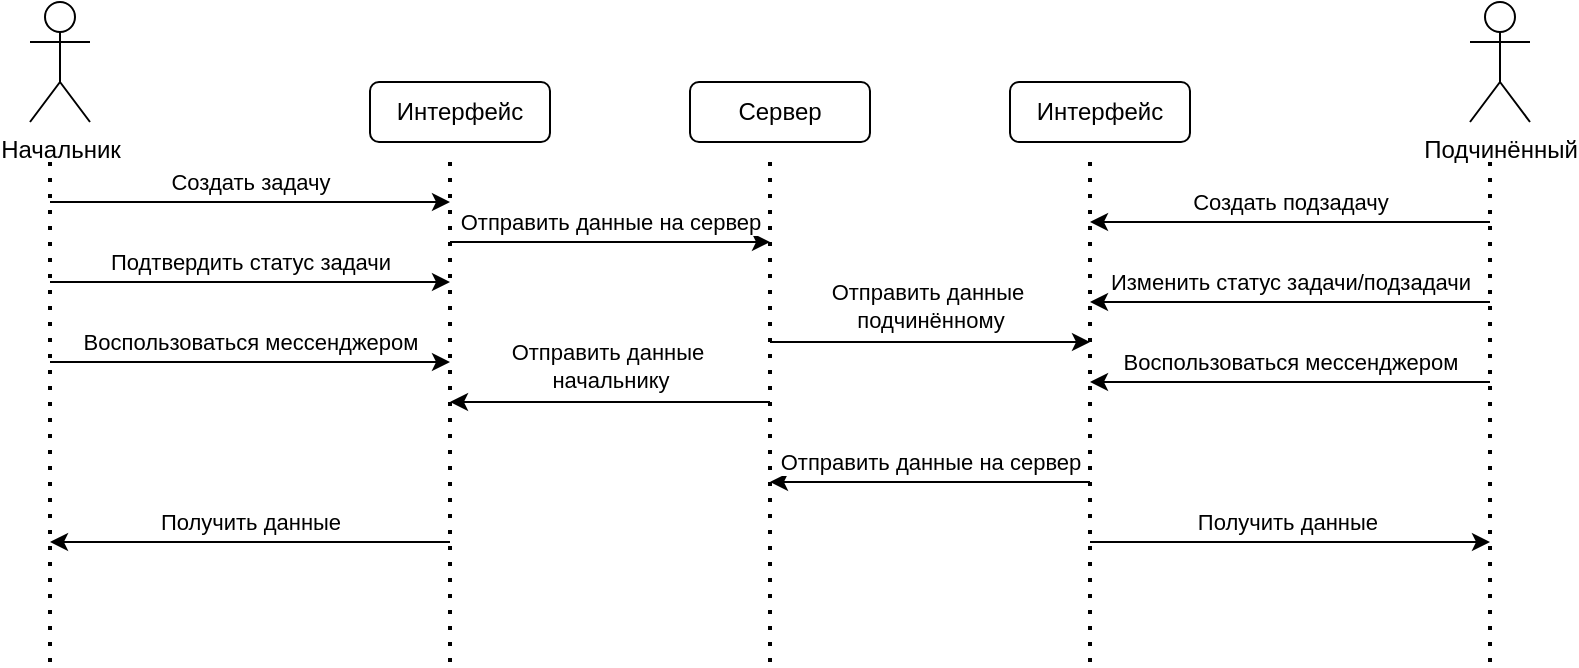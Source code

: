 <mxfile version="21.3.8" type="github">
  <diagram name="Страница 1" id="AUSzA4jaNJ3U6dv_mu85">
    <mxGraphModel dx="839" dy="477" grid="1" gridSize="10" guides="1" tooltips="1" connect="1" arrows="1" fold="1" page="1" pageScale="1" pageWidth="827" pageHeight="1169" math="0" shadow="0">
      <root>
        <mxCell id="0" />
        <mxCell id="1" parent="0" />
        <mxCell id="rDE-nPRSCjHXlMvJ-d7d-1" value="" style="endArrow=none;dashed=1;html=1;dashPattern=1 3;strokeWidth=2;rounded=0;" parent="1" edge="1">
          <mxGeometry width="50" height="50" relative="1" as="geometry">
            <mxPoint x="40" y="360" as="sourcePoint" />
            <mxPoint x="40" y="110" as="targetPoint" />
          </mxGeometry>
        </mxCell>
        <mxCell id="rDE-nPRSCjHXlMvJ-d7d-2" value="" style="endArrow=none;dashed=1;html=1;dashPattern=1 3;strokeWidth=2;rounded=0;" parent="1" edge="1">
          <mxGeometry width="50" height="50" relative="1" as="geometry">
            <mxPoint x="400" y="360" as="sourcePoint" />
            <mxPoint x="400" y="110" as="targetPoint" />
          </mxGeometry>
        </mxCell>
        <mxCell id="rDE-nPRSCjHXlMvJ-d7d-3" value="" style="endArrow=none;dashed=1;html=1;dashPattern=1 3;strokeWidth=2;rounded=0;" parent="1" edge="1">
          <mxGeometry width="50" height="50" relative="1" as="geometry">
            <mxPoint x="760" y="360" as="sourcePoint" />
            <mxPoint x="760" y="110" as="targetPoint" />
          </mxGeometry>
        </mxCell>
        <mxCell id="rDE-nPRSCjHXlMvJ-d7d-4" value="Начальник" style="shape=umlActor;verticalLabelPosition=bottom;verticalAlign=top;html=1;outlineConnect=0;" parent="1" vertex="1">
          <mxGeometry x="30" y="30" width="30" height="60" as="geometry" />
        </mxCell>
        <mxCell id="rDE-nPRSCjHXlMvJ-d7d-6" value="Подчинённый" style="shape=umlActor;verticalLabelPosition=bottom;verticalAlign=top;html=1;outlineConnect=0;" parent="1" vertex="1">
          <mxGeometry x="750" y="30" width="30" height="60" as="geometry" />
        </mxCell>
        <mxCell id="rDE-nPRSCjHXlMvJ-d7d-7" value="Сервер" style="rounded=1;whiteSpace=wrap;html=1;" parent="1" vertex="1">
          <mxGeometry x="360" y="70" width="90" height="30" as="geometry" />
        </mxCell>
        <mxCell id="rDE-nPRSCjHXlMvJ-d7d-8" value="" style="endArrow=classic;html=1;rounded=0;" parent="1" edge="1">
          <mxGeometry width="50" height="50" relative="1" as="geometry">
            <mxPoint x="40" y="130" as="sourcePoint" />
            <mxPoint x="240" y="130" as="targetPoint" />
          </mxGeometry>
        </mxCell>
        <mxCell id="rDE-nPRSCjHXlMvJ-d7d-9" value="Создать задачу" style="edgeLabel;html=1;align=center;verticalAlign=middle;resizable=0;points=[];" parent="rDE-nPRSCjHXlMvJ-d7d-8" vertex="1" connectable="0">
          <mxGeometry relative="1" as="geometry">
            <mxPoint y="-10" as="offset" />
          </mxGeometry>
        </mxCell>
        <mxCell id="rDE-nPRSCjHXlMvJ-d7d-10" value="" style="endArrow=classic;html=1;rounded=0;" parent="1" edge="1">
          <mxGeometry width="50" height="50" relative="1" as="geometry">
            <mxPoint x="40" y="170" as="sourcePoint" />
            <mxPoint x="240" y="170" as="targetPoint" />
          </mxGeometry>
        </mxCell>
        <mxCell id="rDE-nPRSCjHXlMvJ-d7d-11" value="Подтвердить статус задачи" style="edgeLabel;html=1;align=center;verticalAlign=middle;resizable=0;points=[];" parent="rDE-nPRSCjHXlMvJ-d7d-10" vertex="1" connectable="0">
          <mxGeometry relative="1" as="geometry">
            <mxPoint y="-10" as="offset" />
          </mxGeometry>
        </mxCell>
        <mxCell id="rDE-nPRSCjHXlMvJ-d7d-12" value="" style="endArrow=classic;html=1;rounded=0;" parent="1" edge="1">
          <mxGeometry width="50" height="50" relative="1" as="geometry">
            <mxPoint x="40" y="210" as="sourcePoint" />
            <mxPoint x="240" y="210" as="targetPoint" />
          </mxGeometry>
        </mxCell>
        <mxCell id="rDE-nPRSCjHXlMvJ-d7d-13" value="Воспользоваться мессенджером" style="edgeLabel;html=1;align=center;verticalAlign=middle;resizable=0;points=[];" parent="rDE-nPRSCjHXlMvJ-d7d-12" vertex="1" connectable="0">
          <mxGeometry relative="1" as="geometry">
            <mxPoint y="-10" as="offset" />
          </mxGeometry>
        </mxCell>
        <mxCell id="rDE-nPRSCjHXlMvJ-d7d-14" value="" style="endArrow=classic;html=1;rounded=0;" parent="1" edge="1">
          <mxGeometry width="50" height="50" relative="1" as="geometry">
            <mxPoint x="760" y="140" as="sourcePoint" />
            <mxPoint x="560" y="140" as="targetPoint" />
          </mxGeometry>
        </mxCell>
        <mxCell id="rDE-nPRSCjHXlMvJ-d7d-15" value="Создать подзадачу" style="edgeLabel;html=1;align=center;verticalAlign=middle;resizable=0;points=[];" parent="rDE-nPRSCjHXlMvJ-d7d-14" vertex="1" connectable="0">
          <mxGeometry relative="1" as="geometry">
            <mxPoint y="-10" as="offset" />
          </mxGeometry>
        </mxCell>
        <mxCell id="rDE-nPRSCjHXlMvJ-d7d-17" value="" style="endArrow=none;dashed=1;html=1;dashPattern=1 3;strokeWidth=2;rounded=0;" parent="1" edge="1">
          <mxGeometry width="50" height="50" relative="1" as="geometry">
            <mxPoint x="560" y="360" as="sourcePoint" />
            <mxPoint x="560" y="110" as="targetPoint" />
          </mxGeometry>
        </mxCell>
        <mxCell id="rDE-nPRSCjHXlMvJ-d7d-18" value="Интерфейс" style="rounded=1;whiteSpace=wrap;html=1;" parent="1" vertex="1">
          <mxGeometry x="520" y="70" width="90" height="30" as="geometry" />
        </mxCell>
        <mxCell id="rDE-nPRSCjHXlMvJ-d7d-19" value="" style="endArrow=none;dashed=1;html=1;dashPattern=1 3;strokeWidth=2;rounded=0;" parent="1" edge="1">
          <mxGeometry width="50" height="50" relative="1" as="geometry">
            <mxPoint x="240" y="360" as="sourcePoint" />
            <mxPoint x="240" y="110" as="targetPoint" />
          </mxGeometry>
        </mxCell>
        <mxCell id="rDE-nPRSCjHXlMvJ-d7d-20" value="Интерфейс" style="rounded=1;whiteSpace=wrap;html=1;" parent="1" vertex="1">
          <mxGeometry x="200" y="70" width="90" height="30" as="geometry" />
        </mxCell>
        <mxCell id="rDE-nPRSCjHXlMvJ-d7d-21" value="" style="endArrow=classic;html=1;rounded=0;" parent="1" edge="1">
          <mxGeometry width="50" height="50" relative="1" as="geometry">
            <mxPoint x="760" y="180" as="sourcePoint" />
            <mxPoint x="560" y="180" as="targetPoint" />
          </mxGeometry>
        </mxCell>
        <mxCell id="rDE-nPRSCjHXlMvJ-d7d-22" value="Изменить статус задачи/подзадачи" style="edgeLabel;html=1;align=center;verticalAlign=middle;resizable=0;points=[];" parent="rDE-nPRSCjHXlMvJ-d7d-21" vertex="1" connectable="0">
          <mxGeometry relative="1" as="geometry">
            <mxPoint y="-10" as="offset" />
          </mxGeometry>
        </mxCell>
        <mxCell id="rDE-nPRSCjHXlMvJ-d7d-24" value="" style="endArrow=classic;html=1;rounded=0;" parent="1" edge="1">
          <mxGeometry width="50" height="50" relative="1" as="geometry">
            <mxPoint x="760" y="220" as="sourcePoint" />
            <mxPoint x="560" y="220" as="targetPoint" />
          </mxGeometry>
        </mxCell>
        <mxCell id="rDE-nPRSCjHXlMvJ-d7d-25" value="Воспользоваться мессенджером" style="edgeLabel;html=1;align=center;verticalAlign=middle;resizable=0;points=[];" parent="rDE-nPRSCjHXlMvJ-d7d-24" vertex="1" connectable="0">
          <mxGeometry relative="1" as="geometry">
            <mxPoint y="-10" as="offset" />
          </mxGeometry>
        </mxCell>
        <mxCell id="rDE-nPRSCjHXlMvJ-d7d-27" value="" style="endArrow=classic;html=1;rounded=0;" parent="1" edge="1">
          <mxGeometry width="50" height="50" relative="1" as="geometry">
            <mxPoint x="240" y="150" as="sourcePoint" />
            <mxPoint x="400" y="150" as="targetPoint" />
          </mxGeometry>
        </mxCell>
        <mxCell id="rDE-nPRSCjHXlMvJ-d7d-28" value="Отправить данные на сервер" style="edgeLabel;html=1;align=center;verticalAlign=middle;resizable=0;points=[];" parent="rDE-nPRSCjHXlMvJ-d7d-27" vertex="1" connectable="0">
          <mxGeometry relative="1" as="geometry">
            <mxPoint y="-10" as="offset" />
          </mxGeometry>
        </mxCell>
        <mxCell id="rDE-nPRSCjHXlMvJ-d7d-29" value="" style="endArrow=classic;html=1;rounded=0;" parent="1" edge="1">
          <mxGeometry width="50" height="50" relative="1" as="geometry">
            <mxPoint x="400" y="200" as="sourcePoint" />
            <mxPoint x="560" y="200" as="targetPoint" />
          </mxGeometry>
        </mxCell>
        <mxCell id="rDE-nPRSCjHXlMvJ-d7d-30" value="Отправить данные&amp;nbsp;&lt;br&gt;подчинённому" style="edgeLabel;html=1;align=center;verticalAlign=middle;resizable=0;points=[];" parent="rDE-nPRSCjHXlMvJ-d7d-29" vertex="1" connectable="0">
          <mxGeometry relative="1" as="geometry">
            <mxPoint y="-18" as="offset" />
          </mxGeometry>
        </mxCell>
        <mxCell id="rDE-nPRSCjHXlMvJ-d7d-31" value="" style="endArrow=classic;html=1;rounded=0;" parent="1" edge="1">
          <mxGeometry width="50" height="50" relative="1" as="geometry">
            <mxPoint x="560" y="270" as="sourcePoint" />
            <mxPoint x="400" y="270" as="targetPoint" />
          </mxGeometry>
        </mxCell>
        <mxCell id="rDE-nPRSCjHXlMvJ-d7d-32" value="Отправить данные на сервер" style="edgeLabel;html=1;align=center;verticalAlign=middle;resizable=0;points=[];" parent="rDE-nPRSCjHXlMvJ-d7d-31" vertex="1" connectable="0">
          <mxGeometry relative="1" as="geometry">
            <mxPoint y="-10" as="offset" />
          </mxGeometry>
        </mxCell>
        <mxCell id="rDE-nPRSCjHXlMvJ-d7d-33" value="" style="endArrow=classic;html=1;rounded=0;" parent="1" edge="1">
          <mxGeometry width="50" height="50" relative="1" as="geometry">
            <mxPoint x="400" y="230" as="sourcePoint" />
            <mxPoint x="240" y="230" as="targetPoint" />
          </mxGeometry>
        </mxCell>
        <mxCell id="rDE-nPRSCjHXlMvJ-d7d-34" value="Отправить данные&amp;nbsp;&lt;br&gt;начальнику" style="edgeLabel;html=1;align=center;verticalAlign=middle;resizable=0;points=[];" parent="rDE-nPRSCjHXlMvJ-d7d-33" vertex="1" connectable="0">
          <mxGeometry relative="1" as="geometry">
            <mxPoint y="-18" as="offset" />
          </mxGeometry>
        </mxCell>
        <mxCell id="rDE-nPRSCjHXlMvJ-d7d-35" value="" style="endArrow=classic;html=1;rounded=0;" parent="1" edge="1">
          <mxGeometry width="50" height="50" relative="1" as="geometry">
            <mxPoint x="560" y="300" as="sourcePoint" />
            <mxPoint x="760" y="300" as="targetPoint" />
          </mxGeometry>
        </mxCell>
        <mxCell id="rDE-nPRSCjHXlMvJ-d7d-36" value="Получить данные&amp;nbsp;" style="edgeLabel;html=1;align=center;verticalAlign=middle;resizable=0;points=[];" parent="rDE-nPRSCjHXlMvJ-d7d-35" vertex="1" connectable="0">
          <mxGeometry relative="1" as="geometry">
            <mxPoint y="-10" as="offset" />
          </mxGeometry>
        </mxCell>
        <mxCell id="rDE-nPRSCjHXlMvJ-d7d-37" value="" style="endArrow=classic;html=1;rounded=0;" parent="1" edge="1">
          <mxGeometry width="50" height="50" relative="1" as="geometry">
            <mxPoint x="240" y="300" as="sourcePoint" />
            <mxPoint x="40" y="300" as="targetPoint" />
          </mxGeometry>
        </mxCell>
        <mxCell id="rDE-nPRSCjHXlMvJ-d7d-38" value="Получить данные" style="edgeLabel;html=1;align=center;verticalAlign=middle;resizable=0;points=[];" parent="rDE-nPRSCjHXlMvJ-d7d-37" vertex="1" connectable="0">
          <mxGeometry relative="1" as="geometry">
            <mxPoint y="-10" as="offset" />
          </mxGeometry>
        </mxCell>
      </root>
    </mxGraphModel>
  </diagram>
</mxfile>
